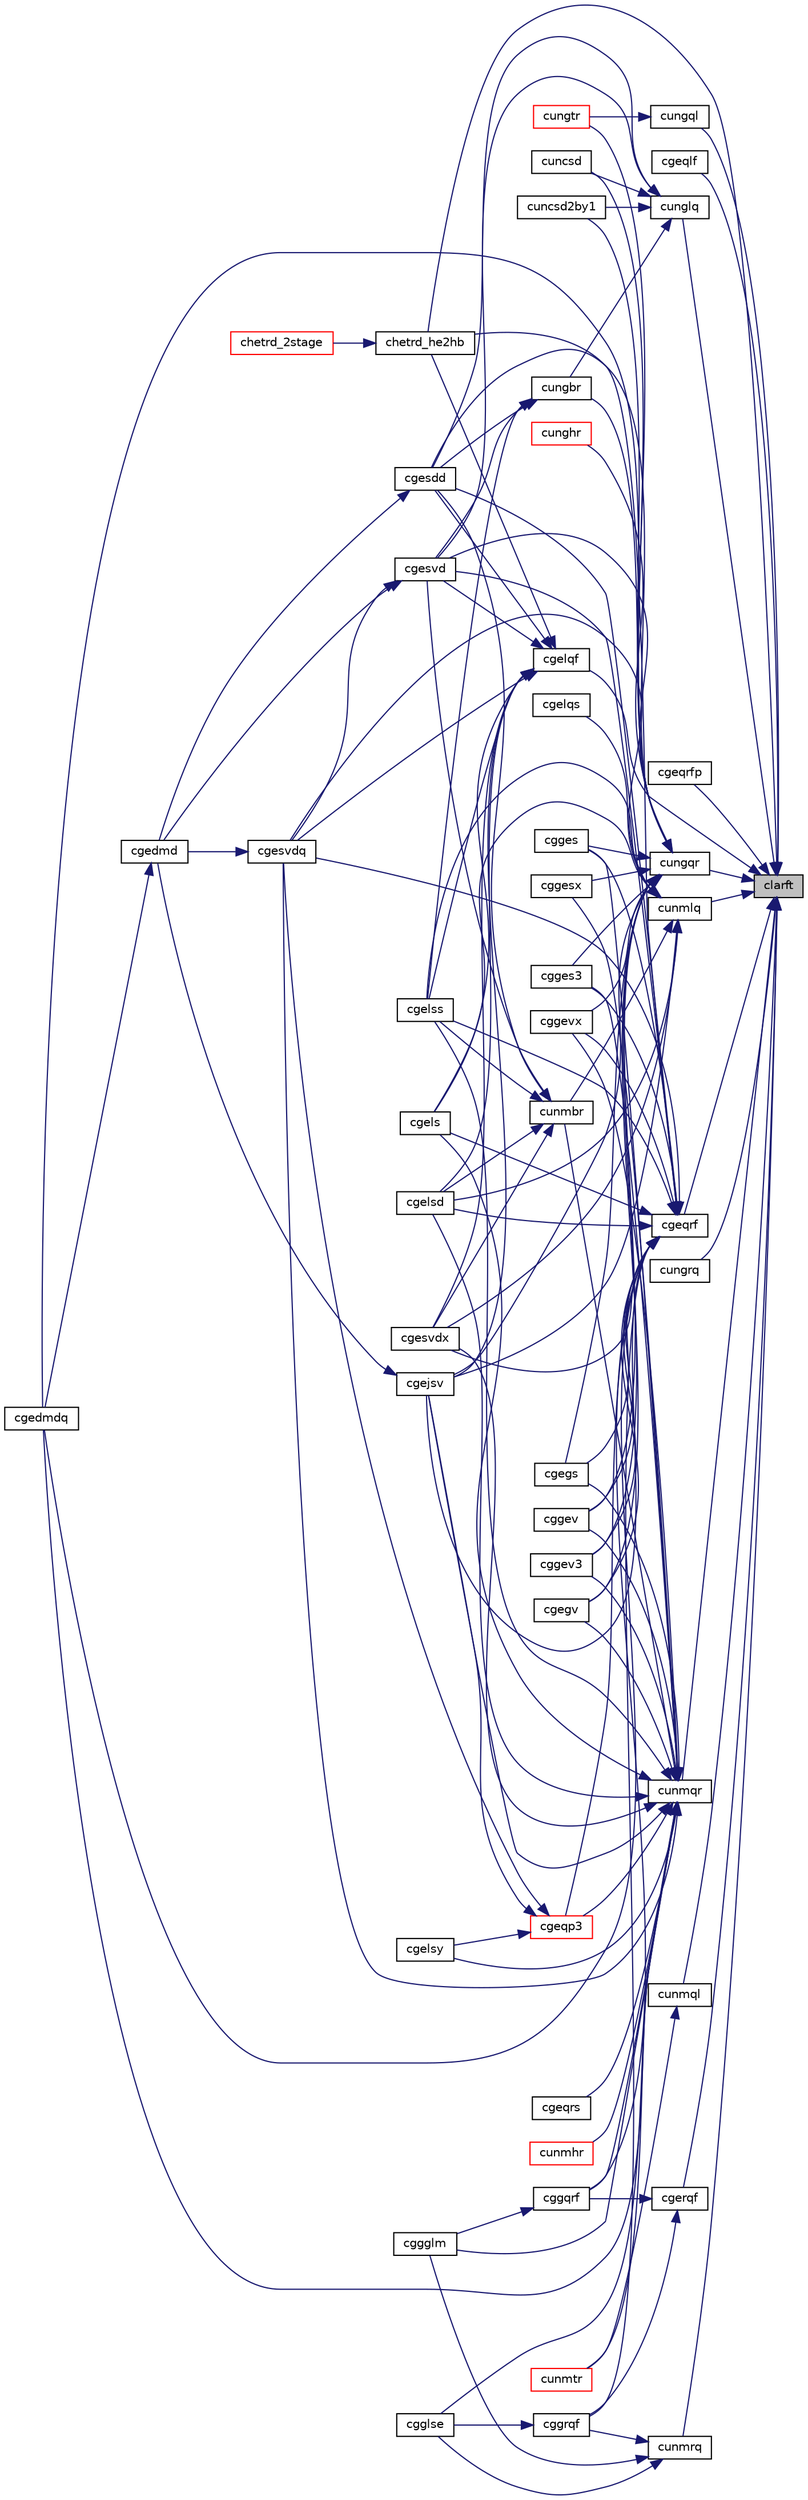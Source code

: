 digraph "clarft"
{
 // LATEX_PDF_SIZE
  edge [fontname="Helvetica",fontsize="10",labelfontname="Helvetica",labelfontsize="10"];
  node [fontname="Helvetica",fontsize="10",shape=record];
  rankdir="RL";
  Node1 [label="clarft",height=0.2,width=0.4,color="black", fillcolor="grey75", style="filled", fontcolor="black",tooltip="CLARFT forms the triangular factor T of a block reflector H = I - vtvH"];
  Node1 -> Node2 [dir="back",color="midnightblue",fontsize="10",style="solid",fontname="Helvetica"];
  Node2 [label="cgelqf",height=0.2,width=0.4,color="black", fillcolor="white", style="filled",URL="$cgelqf_8f.html#ad670e88141738afef1b5580a33e6750f",tooltip="CGELQF"];
  Node2 -> Node3 [dir="back",color="midnightblue",fontsize="10",style="solid",fontname="Helvetica"];
  Node3 [label="cgejsv",height=0.2,width=0.4,color="black", fillcolor="white", style="filled",URL="$cgejsv_8f.html#a180e586691d6b25d7abc45fc79670906",tooltip="CGEJSV"];
  Node3 -> Node4 [dir="back",color="midnightblue",fontsize="10",style="solid",fontname="Helvetica"];
  Node4 [label="cgedmd",height=0.2,width=0.4,color="black", fillcolor="white", style="filled",URL="$cgedmd_8f90.html#ae20a5be20e93752e6a0f2e85b78d5a96",tooltip="CGEDMD computes the Dynamic Mode Decomposition (DMD) for a pair of data snapshot matrices."];
  Node4 -> Node5 [dir="back",color="midnightblue",fontsize="10",style="solid",fontname="Helvetica"];
  Node5 [label="cgedmdq",height=0.2,width=0.4,color="black", fillcolor="white", style="filled",URL="$cgedmdq_8f90.html#a80108eada0975658d093e7bfd753b623",tooltip="CGEDMDQ computes the Dynamic Mode Decomposition (DMD) for a pair of data snapshot matrices."];
  Node2 -> Node6 [dir="back",color="midnightblue",fontsize="10",style="solid",fontname="Helvetica"];
  Node6 [label="cgels",height=0.2,width=0.4,color="black", fillcolor="white", style="filled",URL="$cgels_8f.html#a009f11bc846e7a02af4650924230c38c",tooltip="CGELS solves overdetermined or underdetermined systems for GE matrices"];
  Node2 -> Node7 [dir="back",color="midnightblue",fontsize="10",style="solid",fontname="Helvetica"];
  Node7 [label="cgelsd",height=0.2,width=0.4,color="black", fillcolor="white", style="filled",URL="$cgelsd_8f.html#abe955d518aa1f5fec04eb13fb9ee56c2",tooltip="CGELSD computes the minimum-norm solution to a linear least squares problem for GE matrices"];
  Node2 -> Node8 [dir="back",color="midnightblue",fontsize="10",style="solid",fontname="Helvetica"];
  Node8 [label="cgelss",height=0.2,width=0.4,color="black", fillcolor="white", style="filled",URL="$cgelss_8f.html#a104cdf5ce9195df46ace1749820a7d4a",tooltip="CGELSS solves overdetermined or underdetermined systems for GE matrices"];
  Node2 -> Node9 [dir="back",color="midnightblue",fontsize="10",style="solid",fontname="Helvetica"];
  Node9 [label="cgesdd",height=0.2,width=0.4,color="black", fillcolor="white", style="filled",URL="$cgesdd_8f.html#a609f3fc4da34716dd2bcd985924d20bd",tooltip="CGESDD"];
  Node9 -> Node4 [dir="back",color="midnightblue",fontsize="10",style="solid",fontname="Helvetica"];
  Node2 -> Node10 [dir="back",color="midnightblue",fontsize="10",style="solid",fontname="Helvetica"];
  Node10 [label="cgesvd",height=0.2,width=0.4,color="black", fillcolor="white", style="filled",URL="$cgesvd_8f.html#a0ed22d535ec7d84e8bf4f2f885df8c5c",tooltip="CGESVD computes the singular value decomposition (SVD) for GE matrices"];
  Node10 -> Node4 [dir="back",color="midnightblue",fontsize="10",style="solid",fontname="Helvetica"];
  Node10 -> Node11 [dir="back",color="midnightblue",fontsize="10",style="solid",fontname="Helvetica"];
  Node11 [label="cgesvdq",height=0.2,width=0.4,color="black", fillcolor="white", style="filled",URL="$cgesvdq_8f.html#a8385f1a23cf2bd7014e67bf2bb284de3",tooltip="CGESVDQ computes the singular value decomposition (SVD) with a QR-Preconditioned QR SVD Method for GE..."];
  Node11 -> Node4 [dir="back",color="midnightblue",fontsize="10",style="solid",fontname="Helvetica"];
  Node2 -> Node11 [dir="back",color="midnightblue",fontsize="10",style="solid",fontname="Helvetica"];
  Node2 -> Node12 [dir="back",color="midnightblue",fontsize="10",style="solid",fontname="Helvetica"];
  Node12 [label="cgesvdx",height=0.2,width=0.4,color="black", fillcolor="white", style="filled",URL="$cgesvdx_8f.html#a97f13f2c54e078344d3f9f20ac24c8be",tooltip="CGESVDX computes the singular value decomposition (SVD) for GE matrices"];
  Node2 -> Node13 [dir="back",color="midnightblue",fontsize="10",style="solid",fontname="Helvetica"];
  Node13 [label="chetrd_he2hb",height=0.2,width=0.4,color="black", fillcolor="white", style="filled",URL="$chetrd__he2hb_8f.html#ad8c7862093b3ac5727a6e2a3b1df1b73",tooltip="CHETRD_HE2HB"];
  Node13 -> Node14 [dir="back",color="midnightblue",fontsize="10",style="solid",fontname="Helvetica"];
  Node14 [label="chetrd_2stage",height=0.2,width=0.4,color="red", fillcolor="white", style="filled",URL="$chetrd__2stage_8f.html#af3e33440fb683b215f6c2569869d6965",tooltip="CHETRD_2STAGE"];
  Node1 -> Node21 [dir="back",color="midnightblue",fontsize="10",style="solid",fontname="Helvetica"];
  Node21 [label="cgeqlf",height=0.2,width=0.4,color="black", fillcolor="white", style="filled",URL="$cgeqlf_8f.html#a085bbc018c80dcb9db6bac7f1edb0d5e",tooltip="CGEQLF"];
  Node1 -> Node22 [dir="back",color="midnightblue",fontsize="10",style="solid",fontname="Helvetica"];
  Node22 [label="cgeqrf",height=0.2,width=0.4,color="black", fillcolor="white", style="filled",URL="$cgeqrf_8f.html#a333680795e2818318a1c6f6d1a503722",tooltip="CGEQRF"];
  Node22 -> Node5 [dir="back",color="midnightblue",fontsize="10",style="solid",fontname="Helvetica"];
  Node22 -> Node23 [dir="back",color="midnightblue",fontsize="10",style="solid",fontname="Helvetica"];
  Node23 [label="cgegs",height=0.2,width=0.4,color="black", fillcolor="white", style="filled",URL="$cgegs_8f.html#a3b808d00232e0291ef72b774c371638b",tooltip="CGEGS computes the eigenvalues, Schur form, and, optionally, the left and or/right Schur vectors of a..."];
  Node22 -> Node24 [dir="back",color="midnightblue",fontsize="10",style="solid",fontname="Helvetica"];
  Node24 [label="cgegv",height=0.2,width=0.4,color="black", fillcolor="white", style="filled",URL="$cgegv_8f.html#a193cdd210dd5b0451503fddee82947e1",tooltip="CGEGV computes the eigenvalues and, optionally, the left and/or right eigenvectors of a complex matri..."];
  Node22 -> Node3 [dir="back",color="midnightblue",fontsize="10",style="solid",fontname="Helvetica"];
  Node22 -> Node6 [dir="back",color="midnightblue",fontsize="10",style="solid",fontname="Helvetica"];
  Node22 -> Node7 [dir="back",color="midnightblue",fontsize="10",style="solid",fontname="Helvetica"];
  Node22 -> Node8 [dir="back",color="midnightblue",fontsize="10",style="solid",fontname="Helvetica"];
  Node22 -> Node25 [dir="back",color="midnightblue",fontsize="10",style="solid",fontname="Helvetica"];
  Node25 [label="cgeqp3",height=0.2,width=0.4,color="red", fillcolor="white", style="filled",URL="$cgeqp3_8f.html#a3947eb2e884bf32f7380f22c501151e9",tooltip="CGEQP3"];
  Node25 -> Node3 [dir="back",color="midnightblue",fontsize="10",style="solid",fontname="Helvetica"];
  Node25 -> Node26 [dir="back",color="midnightblue",fontsize="10",style="solid",fontname="Helvetica"];
  Node26 [label="cgelsy",height=0.2,width=0.4,color="black", fillcolor="white", style="filled",URL="$cgelsy_8f.html#a9c3fdd95b68447e92700dffb218fc9db",tooltip="CGELSY solves overdetermined or underdetermined systems for GE matrices"];
  Node25 -> Node11 [dir="back",color="midnightblue",fontsize="10",style="solid",fontname="Helvetica"];
  Node22 -> Node9 [dir="back",color="midnightblue",fontsize="10",style="solid",fontname="Helvetica"];
  Node22 -> Node10 [dir="back",color="midnightblue",fontsize="10",style="solid",fontname="Helvetica"];
  Node22 -> Node11 [dir="back",color="midnightblue",fontsize="10",style="solid",fontname="Helvetica"];
  Node22 -> Node12 [dir="back",color="midnightblue",fontsize="10",style="solid",fontname="Helvetica"];
  Node22 -> Node29 [dir="back",color="midnightblue",fontsize="10",style="solid",fontname="Helvetica"];
  Node29 [label="cgges",height=0.2,width=0.4,color="black", fillcolor="white", style="filled",URL="$cgges_8f.html#aead5d7a4df1e51d7f25d9540acc596e8",tooltip="CGGES computes the eigenvalues, the Schur form, and, optionally, the matrix of Schur vectors for GE m..."];
  Node22 -> Node30 [dir="back",color="midnightblue",fontsize="10",style="solid",fontname="Helvetica"];
  Node30 [label="cgges3",height=0.2,width=0.4,color="black", fillcolor="white", style="filled",URL="$cgges3_8f.html#a3dc709a1dd02201ad3cf186a12f518b7",tooltip="CGGES3 computes the eigenvalues, the Schur form, and, optionally, the matrix of Schur vectors for GE ..."];
  Node22 -> Node31 [dir="back",color="midnightblue",fontsize="10",style="solid",fontname="Helvetica"];
  Node31 [label="cggev",height=0.2,width=0.4,color="black", fillcolor="white", style="filled",URL="$cggev_8f.html#a791495feb4709cb91cf39a996a5e3f5a",tooltip="CGGEV computes the eigenvalues and, optionally, the left and/or right eigenvectors for GE matrices"];
  Node22 -> Node32 [dir="back",color="midnightblue",fontsize="10",style="solid",fontname="Helvetica"];
  Node32 [label="cggev3",height=0.2,width=0.4,color="black", fillcolor="white", style="filled",URL="$cggev3_8f.html#a2ed47545cc304bb0d7d5d50db826442a",tooltip="CGGEV3 computes the eigenvalues and, optionally, the left and/or right eigenvectors for GE matrices (..."];
  Node22 -> Node33 [dir="back",color="midnightblue",fontsize="10",style="solid",fontname="Helvetica"];
  Node33 [label="cggevx",height=0.2,width=0.4,color="black", fillcolor="white", style="filled",URL="$cggevx_8f.html#ad681a6edd407ef1e9ac9b6ee92ddbee3",tooltip="CGGEVX computes the eigenvalues and, optionally, the left and/or right eigenvectors for GE matrices"];
  Node22 -> Node34 [dir="back",color="midnightblue",fontsize="10",style="solid",fontname="Helvetica"];
  Node34 [label="cggqrf",height=0.2,width=0.4,color="black", fillcolor="white", style="filled",URL="$cggqrf_8f.html#af9a75af9f0c4997661d3f8e1bc048cbd",tooltip="CGGQRF"];
  Node34 -> Node35 [dir="back",color="midnightblue",fontsize="10",style="solid",fontname="Helvetica"];
  Node35 [label="cggglm",height=0.2,width=0.4,color="black", fillcolor="white", style="filled",URL="$cggglm_8f.html#a4be128ffc05552459683f0aade5a7937",tooltip="CGGGLM"];
  Node22 -> Node36 [dir="back",color="midnightblue",fontsize="10",style="solid",fontname="Helvetica"];
  Node36 [label="cggrqf",height=0.2,width=0.4,color="black", fillcolor="white", style="filled",URL="$cggrqf_8f.html#a36a02371bb9db8ff1beb80be6d9c41d8",tooltip="CGGRQF"];
  Node36 -> Node37 [dir="back",color="midnightblue",fontsize="10",style="solid",fontname="Helvetica"];
  Node37 [label="cgglse",height=0.2,width=0.4,color="black", fillcolor="white", style="filled",URL="$cgglse_8f.html#a28e4e4fece23da5ddc449699822e5d77",tooltip="CGGLSE solves overdetermined or underdetermined systems for OTHER matrices"];
  Node22 -> Node13 [dir="back",color="midnightblue",fontsize="10",style="solid",fontname="Helvetica"];
  Node1 -> Node38 [dir="back",color="midnightblue",fontsize="10",style="solid",fontname="Helvetica"];
  Node38 [label="cgeqrfp",height=0.2,width=0.4,color="black", fillcolor="white", style="filled",URL="$cgeqrfp_8f.html#a815fb74daf0dc3255daaca1070171301",tooltip="CGEQRFP"];
  Node1 -> Node39 [dir="back",color="midnightblue",fontsize="10",style="solid",fontname="Helvetica"];
  Node39 [label="cgerqf",height=0.2,width=0.4,color="black", fillcolor="white", style="filled",URL="$cgerqf_8f.html#a41b858b70f94d64cf34df25b287f1af8",tooltip="CGERQF"];
  Node39 -> Node34 [dir="back",color="midnightblue",fontsize="10",style="solid",fontname="Helvetica"];
  Node39 -> Node36 [dir="back",color="midnightblue",fontsize="10",style="solid",fontname="Helvetica"];
  Node1 -> Node13 [dir="back",color="midnightblue",fontsize="10",style="solid",fontname="Helvetica"];
  Node1 -> Node40 [dir="back",color="midnightblue",fontsize="10",style="solid",fontname="Helvetica"];
  Node40 [label="cunglq",height=0.2,width=0.4,color="black", fillcolor="white", style="filled",URL="$cunglq_8f.html#a1fced692abb324024dd99f42d298a343",tooltip="CUNGLQ"];
  Node40 -> Node9 [dir="back",color="midnightblue",fontsize="10",style="solid",fontname="Helvetica"];
  Node40 -> Node10 [dir="back",color="midnightblue",fontsize="10",style="solid",fontname="Helvetica"];
  Node40 -> Node41 [dir="back",color="midnightblue",fontsize="10",style="solid",fontname="Helvetica"];
  Node41 [label="cuncsd",height=0.2,width=0.4,color="black", fillcolor="white", style="filled",URL="$cuncsd_8f.html#a55ab9c7b1a2bce552037cf519201e950",tooltip="CUNCSD"];
  Node40 -> Node42 [dir="back",color="midnightblue",fontsize="10",style="solid",fontname="Helvetica"];
  Node42 [label="cuncsd2by1",height=0.2,width=0.4,color="black", fillcolor="white", style="filled",URL="$cuncsd2by1_8f.html#ad246767c55158661b5f34d5721e15a8f",tooltip="CUNCSD2BY1"];
  Node40 -> Node43 [dir="back",color="midnightblue",fontsize="10",style="solid",fontname="Helvetica"];
  Node43 [label="cungbr",height=0.2,width=0.4,color="black", fillcolor="white", style="filled",URL="$cungbr_8f.html#add5ca7f13d941048e29faab28e3850ea",tooltip="CUNGBR"];
  Node43 -> Node8 [dir="back",color="midnightblue",fontsize="10",style="solid",fontname="Helvetica"];
  Node43 -> Node9 [dir="back",color="midnightblue",fontsize="10",style="solid",fontname="Helvetica"];
  Node43 -> Node10 [dir="back",color="midnightblue",fontsize="10",style="solid",fontname="Helvetica"];
  Node1 -> Node44 [dir="back",color="midnightblue",fontsize="10",style="solid",fontname="Helvetica"];
  Node44 [label="cungql",height=0.2,width=0.4,color="black", fillcolor="white", style="filled",URL="$cungql_8f.html#a949d176083f4178d0fb2656e77f7588f",tooltip="CUNGQL"];
  Node44 -> Node45 [dir="back",color="midnightblue",fontsize="10",style="solid",fontname="Helvetica"];
  Node45 [label="cungtr",height=0.2,width=0.4,color="red", fillcolor="white", style="filled",URL="$cungtr_8f.html#ade809826468303ab92ca55d3d2b5ab02",tooltip="CUNGTR"];
  Node1 -> Node50 [dir="back",color="midnightblue",fontsize="10",style="solid",fontname="Helvetica"];
  Node50 [label="cungqr",height=0.2,width=0.4,color="black", fillcolor="white", style="filled",URL="$cungqr_8f.html#af7f2535e20c3f2cc095eec515e8a0f53",tooltip="CUNGQR"];
  Node50 -> Node5 [dir="back",color="midnightblue",fontsize="10",style="solid",fontname="Helvetica"];
  Node50 -> Node23 [dir="back",color="midnightblue",fontsize="10",style="solid",fontname="Helvetica"];
  Node50 -> Node24 [dir="back",color="midnightblue",fontsize="10",style="solid",fontname="Helvetica"];
  Node50 -> Node3 [dir="back",color="midnightblue",fontsize="10",style="solid",fontname="Helvetica"];
  Node50 -> Node9 [dir="back",color="midnightblue",fontsize="10",style="solid",fontname="Helvetica"];
  Node50 -> Node10 [dir="back",color="midnightblue",fontsize="10",style="solid",fontname="Helvetica"];
  Node50 -> Node29 [dir="back",color="midnightblue",fontsize="10",style="solid",fontname="Helvetica"];
  Node50 -> Node30 [dir="back",color="midnightblue",fontsize="10",style="solid",fontname="Helvetica"];
  Node50 -> Node51 [dir="back",color="midnightblue",fontsize="10",style="solid",fontname="Helvetica"];
  Node51 [label="cggesx",height=0.2,width=0.4,color="black", fillcolor="white", style="filled",URL="$cggesx_8f.html#ad4e74f32b6e12e11517fc3884ffcc87d",tooltip="CGGESX computes the eigenvalues, the Schur form, and, optionally, the matrix of Schur vectors for GE ..."];
  Node50 -> Node31 [dir="back",color="midnightblue",fontsize="10",style="solid",fontname="Helvetica"];
  Node50 -> Node32 [dir="back",color="midnightblue",fontsize="10",style="solid",fontname="Helvetica"];
  Node50 -> Node33 [dir="back",color="midnightblue",fontsize="10",style="solid",fontname="Helvetica"];
  Node50 -> Node41 [dir="back",color="midnightblue",fontsize="10",style="solid",fontname="Helvetica"];
  Node50 -> Node42 [dir="back",color="midnightblue",fontsize="10",style="solid",fontname="Helvetica"];
  Node50 -> Node43 [dir="back",color="midnightblue",fontsize="10",style="solid",fontname="Helvetica"];
  Node50 -> Node52 [dir="back",color="midnightblue",fontsize="10",style="solid",fontname="Helvetica"];
  Node52 [label="cunghr",height=0.2,width=0.4,color="red", fillcolor="white", style="filled",URL="$cunghr_8f.html#ac236125ed167c824cce6d7921b20f127",tooltip="CUNGHR"];
  Node50 -> Node45 [dir="back",color="midnightblue",fontsize="10",style="solid",fontname="Helvetica"];
  Node1 -> Node57 [dir="back",color="midnightblue",fontsize="10",style="solid",fontname="Helvetica"];
  Node57 [label="cungrq",height=0.2,width=0.4,color="black", fillcolor="white", style="filled",URL="$cungrq_8f.html#afd97d8010c2b1ef171ef796585c500a6",tooltip="CUNGRQ"];
  Node1 -> Node58 [dir="back",color="midnightblue",fontsize="10",style="solid",fontname="Helvetica"];
  Node58 [label="cunmlq",height=0.2,width=0.4,color="black", fillcolor="white", style="filled",URL="$cunmlq_8f.html#aa1f07103bab989481f6139d2610558f3",tooltip="CUNMLQ"];
  Node58 -> Node3 [dir="back",color="midnightblue",fontsize="10",style="solid",fontname="Helvetica"];
  Node58 -> Node59 [dir="back",color="midnightblue",fontsize="10",style="solid",fontname="Helvetica"];
  Node59 [label="cgelqs",height=0.2,width=0.4,color="black", fillcolor="white", style="filled",URL="$cgelqs_8f.html#a37d32d0b974b4e35484ccf0562d30841",tooltip="CGELQS"];
  Node58 -> Node6 [dir="back",color="midnightblue",fontsize="10",style="solid",fontname="Helvetica"];
  Node58 -> Node7 [dir="back",color="midnightblue",fontsize="10",style="solid",fontname="Helvetica"];
  Node58 -> Node8 [dir="back",color="midnightblue",fontsize="10",style="solid",fontname="Helvetica"];
  Node58 -> Node11 [dir="back",color="midnightblue",fontsize="10",style="solid",fontname="Helvetica"];
  Node58 -> Node12 [dir="back",color="midnightblue",fontsize="10",style="solid",fontname="Helvetica"];
  Node58 -> Node60 [dir="back",color="midnightblue",fontsize="10",style="solid",fontname="Helvetica"];
  Node60 [label="cunmbr",height=0.2,width=0.4,color="black", fillcolor="white", style="filled",URL="$cunmbr_8f.html#a26cc37db505d5bc436c415dfbeb5b527",tooltip="CUNMBR"];
  Node60 -> Node7 [dir="back",color="midnightblue",fontsize="10",style="solid",fontname="Helvetica"];
  Node60 -> Node8 [dir="back",color="midnightblue",fontsize="10",style="solid",fontname="Helvetica"];
  Node60 -> Node9 [dir="back",color="midnightblue",fontsize="10",style="solid",fontname="Helvetica"];
  Node60 -> Node10 [dir="back",color="midnightblue",fontsize="10",style="solid",fontname="Helvetica"];
  Node60 -> Node12 [dir="back",color="midnightblue",fontsize="10",style="solid",fontname="Helvetica"];
  Node1 -> Node61 [dir="back",color="midnightblue",fontsize="10",style="solid",fontname="Helvetica"];
  Node61 [label="cunmql",height=0.2,width=0.4,color="black", fillcolor="white", style="filled",URL="$cunmql_8f.html#a6ac6eb7e04954239f3cb913580c06737",tooltip="CUNMQL"];
  Node61 -> Node62 [dir="back",color="midnightblue",fontsize="10",style="solid",fontname="Helvetica"];
  Node62 [label="cunmtr",height=0.2,width=0.4,color="red", fillcolor="white", style="filled",URL="$cunmtr_8f.html#a36a5a04844fe7abfa31d9b748b842174",tooltip="CUNMTR"];
  Node1 -> Node66 [dir="back",color="midnightblue",fontsize="10",style="solid",fontname="Helvetica"];
  Node66 [label="cunmqr",height=0.2,width=0.4,color="black", fillcolor="white", style="filled",URL="$cunmqr_8f.html#ab9eeeabc3611b824f98b8ff5934a8f3e",tooltip="CUNMQR"];
  Node66 -> Node5 [dir="back",color="midnightblue",fontsize="10",style="solid",fontname="Helvetica"];
  Node66 -> Node23 [dir="back",color="midnightblue",fontsize="10",style="solid",fontname="Helvetica"];
  Node66 -> Node24 [dir="back",color="midnightblue",fontsize="10",style="solid",fontname="Helvetica"];
  Node66 -> Node3 [dir="back",color="midnightblue",fontsize="10",style="solid",fontname="Helvetica"];
  Node66 -> Node6 [dir="back",color="midnightblue",fontsize="10",style="solid",fontname="Helvetica"];
  Node66 -> Node7 [dir="back",color="midnightblue",fontsize="10",style="solid",fontname="Helvetica"];
  Node66 -> Node8 [dir="back",color="midnightblue",fontsize="10",style="solid",fontname="Helvetica"];
  Node66 -> Node26 [dir="back",color="midnightblue",fontsize="10",style="solid",fontname="Helvetica"];
  Node66 -> Node25 [dir="back",color="midnightblue",fontsize="10",style="solid",fontname="Helvetica"];
  Node66 -> Node67 [dir="back",color="midnightblue",fontsize="10",style="solid",fontname="Helvetica"];
  Node67 [label="cgeqrs",height=0.2,width=0.4,color="black", fillcolor="white", style="filled",URL="$cgeqrs_8f.html#a249f7efd2c08e4cc1493542240b8e3a3",tooltip="CGEQRS"];
  Node66 -> Node11 [dir="back",color="midnightblue",fontsize="10",style="solid",fontname="Helvetica"];
  Node66 -> Node12 [dir="back",color="midnightblue",fontsize="10",style="solid",fontname="Helvetica"];
  Node66 -> Node29 [dir="back",color="midnightblue",fontsize="10",style="solid",fontname="Helvetica"];
  Node66 -> Node30 [dir="back",color="midnightblue",fontsize="10",style="solid",fontname="Helvetica"];
  Node66 -> Node51 [dir="back",color="midnightblue",fontsize="10",style="solid",fontname="Helvetica"];
  Node66 -> Node31 [dir="back",color="midnightblue",fontsize="10",style="solid",fontname="Helvetica"];
  Node66 -> Node32 [dir="back",color="midnightblue",fontsize="10",style="solid",fontname="Helvetica"];
  Node66 -> Node33 [dir="back",color="midnightblue",fontsize="10",style="solid",fontname="Helvetica"];
  Node66 -> Node35 [dir="back",color="midnightblue",fontsize="10",style="solid",fontname="Helvetica"];
  Node66 -> Node37 [dir="back",color="midnightblue",fontsize="10",style="solid",fontname="Helvetica"];
  Node66 -> Node34 [dir="back",color="midnightblue",fontsize="10",style="solid",fontname="Helvetica"];
  Node66 -> Node60 [dir="back",color="midnightblue",fontsize="10",style="solid",fontname="Helvetica"];
  Node66 -> Node68 [dir="back",color="midnightblue",fontsize="10",style="solid",fontname="Helvetica"];
  Node68 [label="cunmhr",height=0.2,width=0.4,color="red", fillcolor="white", style="filled",URL="$cunmhr_8f.html#aab0f341a249306bb4e855582951278b8",tooltip="CUNMHR"];
  Node66 -> Node62 [dir="back",color="midnightblue",fontsize="10",style="solid",fontname="Helvetica"];
  Node1 -> Node74 [dir="back",color="midnightblue",fontsize="10",style="solid",fontname="Helvetica"];
  Node74 [label="cunmrq",height=0.2,width=0.4,color="black", fillcolor="white", style="filled",URL="$cunmrq_8f.html#af4691f370dcd3701c118869934e7bdaa",tooltip="CUNMRQ"];
  Node74 -> Node35 [dir="back",color="midnightblue",fontsize="10",style="solid",fontname="Helvetica"];
  Node74 -> Node37 [dir="back",color="midnightblue",fontsize="10",style="solid",fontname="Helvetica"];
  Node74 -> Node36 [dir="back",color="midnightblue",fontsize="10",style="solid",fontname="Helvetica"];
}
